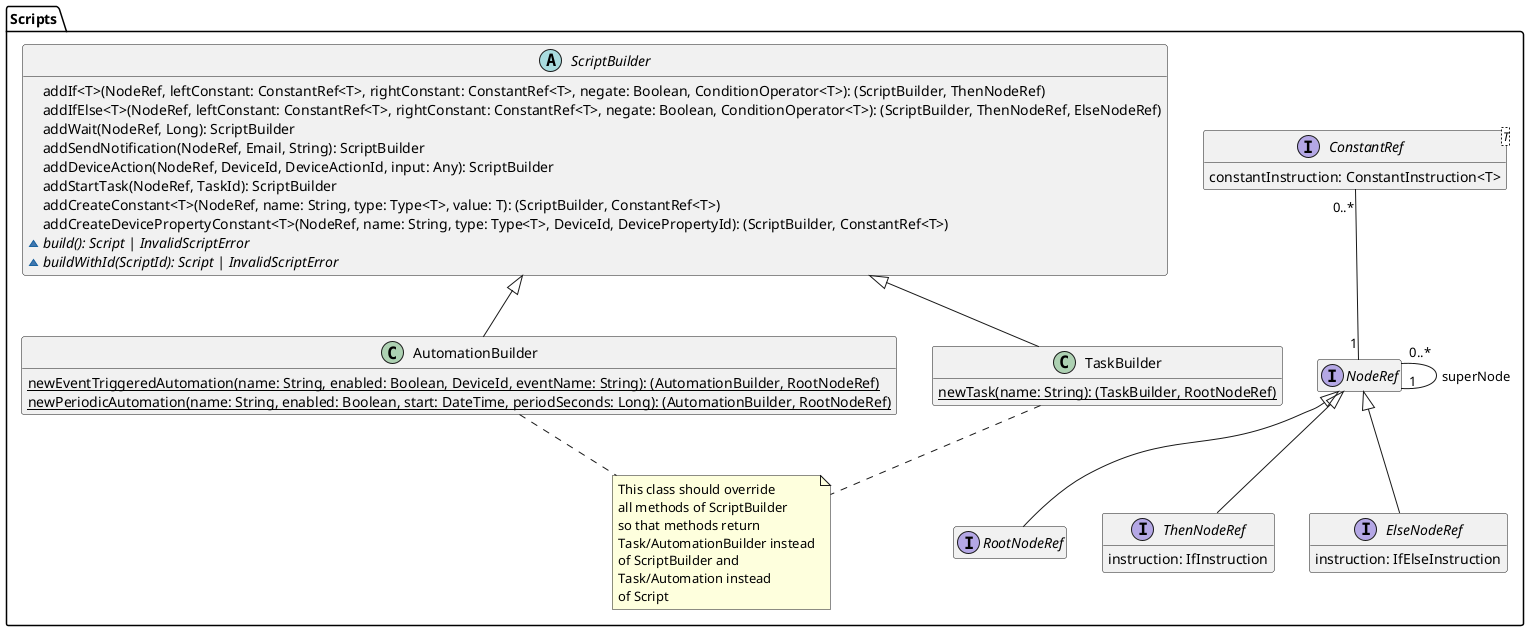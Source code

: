 @startuml scripts-builders-domain-model

hide empty members

package "Scripts" {
    interface NodeRef

    interface RootNodeRef extends NodeRef
    interface ThenNodeRef extends NodeRef {
        instruction: IfInstruction
    }
    interface ElseNodeRef extends NodeRef {
        instruction: IfElseInstruction
    }
    interface ConstantRef<T> {
        constantInstruction: ConstantInstruction<T>
    }

    abstract class ScriptBuilder {
        addIf<T>(NodeRef, leftConstant: ConstantRef<T>, rightConstant: ConstantRef<T>, negate: Boolean, ConditionOperator<T>): (ScriptBuilder, ThenNodeRef)
        addIfElse<T>(NodeRef, leftConstant: ConstantRef<T>, rightConstant: ConstantRef<T>, negate: Boolean, ConditionOperator<T>): (ScriptBuilder, ThenNodeRef, ElseNodeRef)
        addWait(NodeRef, Long): ScriptBuilder
        addSendNotification(NodeRef, Email, String): ScriptBuilder
        addDeviceAction(NodeRef, DeviceId, DeviceActionId, input: Any): ScriptBuilder
        addStartTask(NodeRef, TaskId): ScriptBuilder
        addCreateConstant<T>(NodeRef, name: String, type: Type<T>, value: T): (ScriptBuilder, ConstantRef<T>)
        addCreateDevicePropertyConstant<T>(NodeRef, name: String, type: Type<T>, DeviceId, DevicePropertyId): (ScriptBuilder, ConstantRef<T>)
        {abstract} ~ build(): Script | InvalidScriptError
        {abstract} ~ buildWithId(ScriptId): Script | InvalidScriptError
    }

    ' It may be useful to use composition instead of inheritance for Task and Automations with regards to Script
    class TaskBuilder extends ScriptBuilder {
        {static} newTask(name: String): (TaskBuilder, RootNodeRef)
    }
    class AutomationBuilder extends ScriptBuilder {
        {static} newEventTriggeredAutomation(name: String, enabled: Boolean, DeviceId, eventName: String): (AutomationBuilder, RootNodeRef)
        {static} newPeriodicAutomation(name: String, enabled: Boolean, start: DateTime, periodSeconds: Long): (AutomationBuilder, RootNodeRef)
    }
    note as ScriptBuilderNote
        This class should override
        all methods of ScriptBuilder
        so that methods return 
        Task/AutomationBuilder instead
        of ScriptBuilder and 
        Task/Automation instead
        of Script
    end note

    ScriptBuilderNote .u. TaskBuilder
    ScriptBuilderNote .u. AutomationBuilder
    ConstantRef "0..*" -- "1" NodeRef
    NodeRef "0..*" -- "1" NodeRef: superNode
}

@enduml
